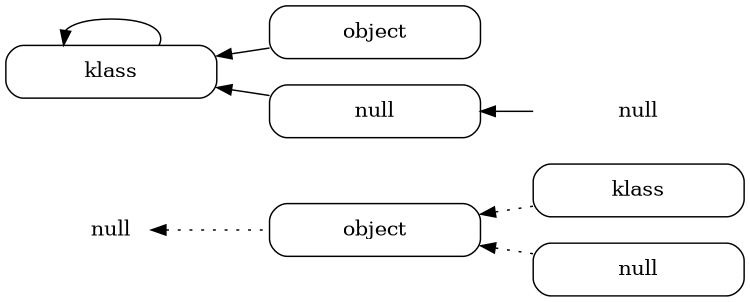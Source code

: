 // Copyright (C) 2007, 2008 Robert Nielsen <robert.org>
//
// Licensed under the Apache License, Version 2.0 (the "License");
// you may not use this file except in compliance with the License.
// You may obtain a copy of the License at
//
//      http://www.apache.org/licenses/LICENSE-2.0
//
// Unless required by applicable law or agreed to in writing, software
// distributed under the License is distributed on an "AS IS" BASIS,
// WITHOUT WARRANTIES OR CONDITIONS OF ANY KIND, either express or implied.
// See the License for the specific language governing permissions and
// limitations under the License.

digraph "inherit+instant"
{
//   label = "\G";
  graph [ rankdir = "LR",
        center = true,
        size = "5,7" ];

  edge [ dir = "back",
       style = "dotted" ];

  "inherit-null-instance" [ label = "null",
                  shape = "plaintext" ];

  node [ shape = "box",
       style = "rounded",
       width = "2.0" ];

  "inherit-object"        [ label = "object" ];
  "inherit-klass"         [ label = "klass" ];
  "inherit-null"      [ label = "null" ];
  "inherit-object"        -> "inherit-klass";
  "inherit-object"        -> "inherit-null";
  "inherit-null-instance" -> "inherit-object";

//   "inherit-base-2-ascii-number" [ color = green ];
//   "inherit-base-64-ascii-number" [ color = green ];
//   "inherit-base-2-ascii-number" [ label = "base-2-ascii-number" ];
//   "inherit-base-64-ascii-number" [ label = "base-64-ascii-number" ];
//   "inherit-ascii-number"  [ label = "ascii-number" ];
//   "inherit-ascii-number-klass"  [ label = "ascii-number-klass" ];
//   "inherit-object"        -> "inherit-ascii-number";
//   "inherit-klass"         -> "inherit-ascii-number-klass";
//   "inherit-ascii-number"  -> "inherit-base-2-ascii-number";
//   "inherit-ascii-number"  -> "inherit-base-64-ascii-number";

  edge [ dir = "back",
       style = "solid" ];

  "instant-null-instance" [ label = "null",
                  shape = "plaintext" ];

  node [ shape = "box",
       style = "rounded",
       width = "2.0" ];

  "instant-object"     [ label = "object" ];
  "instant-klass"     [ label = "klass" ];
  "instant-null"      [ label = "null" ];


  "instant-klass"              -> "instant-klass";
  "instant-klass"              -> "instant-object";
  "instant-klass"     -> "instant-null";
  "instant-null"               -> "instant-null-instance";

//   "instant-base-2-ascii-number" [ color = green ];
//   "instant-base-64-ascii-number" [ color = green ];
//   "instant-ascii-number"  [ label = "ascii-number" ];
//   "instant-ascii-number-klass"  [ label = "ascii-number-klass" ];
//   "instant-base-2-ascii-number" [ label = "base-2-ascii-number" ];
//   "instant-base-64-ascii-number" [ label = "base-64-ascii-number" ];
//   "instant-klass"     -> "instant-ascii-number";
//   "instant-klass"              -> "instant-ascii-number-klass";
//   "instant-ascii-number-klass" -> "instant-base-2-ascii-number";
//   "instant-ascii-number-klass" -> "instant-base-64-ascii-number";
}
